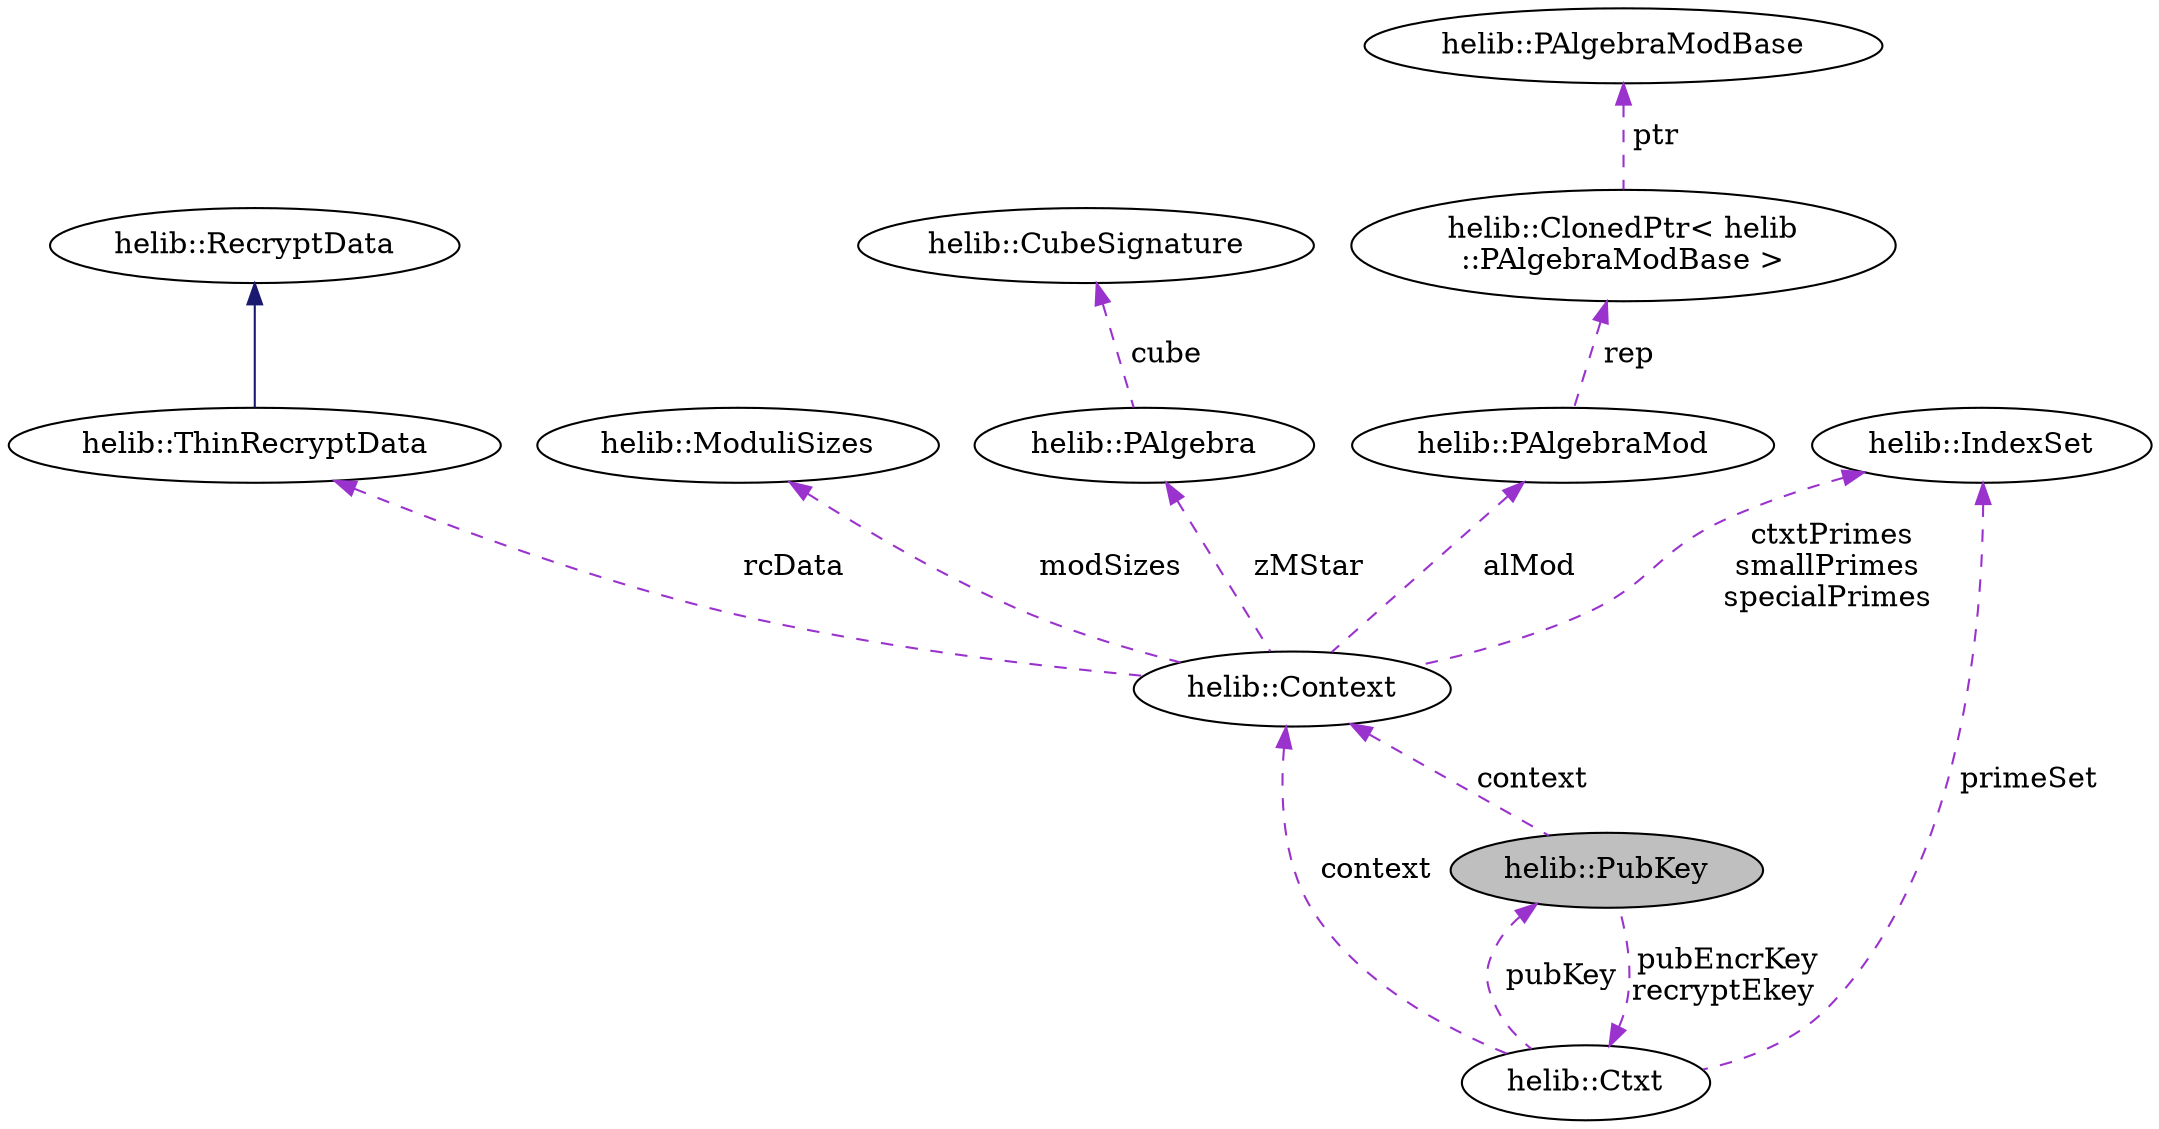 digraph "helib::PubKey"
{
  N2 [label="helib::PubKey",color="black", fillcolor="grey75", style="filled", fontcolor="black"];
  N3 -> N2 [dir="back",color="darkorchid3",style="dashed",label=" pubEncrKey\nrecryptEkey" ];
  N3 [label="helib::Ctxt",color="black", fillcolor="white", style="filled",tooltip="A Ctxt object holds a single ciphertext. "];
  N4 -> N3 [dir="back",color="darkorchid3",style="dashed",label=" context" ];
  N4 [label="helib::Context",color="black", fillcolor="white", style="filled",tooltip="Maintaining the HE scheme parameters. "];
  N5 -> N4 [dir="back",color="darkorchid3",style="dashed",label=" modSizes" ];
  N5 [label="helib::ModuliSizes",color="black", fillcolor="white", style="filled",tooltip="A helper class to map required modulo-sizes to primeSets. "];
  N6 -> N4 [dir="back",color="darkorchid3",style="dashed",label=" rcData" ];
  N6 [label="helib::ThinRecryptData",color="black", fillcolor="white", style="filled",tooltip="Same as above, but for \"thin\" bootstrapping, where the slots are assumed to contain constants..."];
  N7 -> N6 [dir="back",color="midnightblue",style="solid"];
  N7 [label="helib::RecryptData",color="black", fillcolor="white", style="filled",tooltip="A structure to hold recryption-related data inside the Context. "];
  N8 -> N4 [dir="back",color="darkorchid3",style="dashed",label=" ctxtPrimes\nsmallPrimes\nspecialPrimes" ];
  N8 [label="helib::IndexSet",color="black", fillcolor="white", style="filled",tooltip="A dynamic set of non-negative integers. "];
  N9 -> N4 [dir="back",color="darkorchid3",style="dashed",label=" zMStar" ];
  N9 [label="helib::PAlgebra",color="black", fillcolor="white", style="filled",tooltip="The structure of (Z/mZ)* /(p) "];
  N10 -> N9 [dir="back",color="darkorchid3",style="dashed",label=" cube" ];
  N10 [label="helib::CubeSignature",color="black", fillcolor="white", style="filled",tooltip="Holds a vector of dimensions for a hypercube and some additional data. "];
  N11 -> N4 [dir="back",color="darkorchid3",style="dashed",label=" alMod" ];
  N11 [label="helib::PAlgebraMod",color="black", fillcolor="white", style="filled",tooltip="The structure of Z[X]/(Phi_m(X), p) "];
  N12 -> N11 [dir="back",color="darkorchid3",style="dashed",label=" rep" ];
  N12 [label="helib::ClonedPtr\< helib\l::PAlgebraModBase \>",color="black", fillcolor="white", style="filled"];
  N13 -> N12 [dir="back",color="darkorchid3",style="dashed",label=" ptr" ];
  N13 [label="helib::PAlgebraModBase",color="black", fillcolor="white", style="filled",tooltip="Virtual base class for PAlgebraMod. "];
  N8 -> N3 [dir="back",color="darkorchid3",style="dashed",label=" primeSet" ];
  N2 -> N3 [dir="back",color="darkorchid3",style="dashed",label=" pubKey" ];
  N4 -> N2 [dir="back",color="darkorchid3",style="dashed",label=" context" ];
}
digraph "helib::PubKey"
{
  N0 [label="helib::PubKey",color="black", fillcolor="grey75", style="filled", fontcolor="black"];
  N0 -> N1 [dir="back",color="midnightblue",style="solid"];
  N1 [label="helib::SecKey",color="black", fillcolor="white", style="filled",tooltip="The secret key. "];
}
